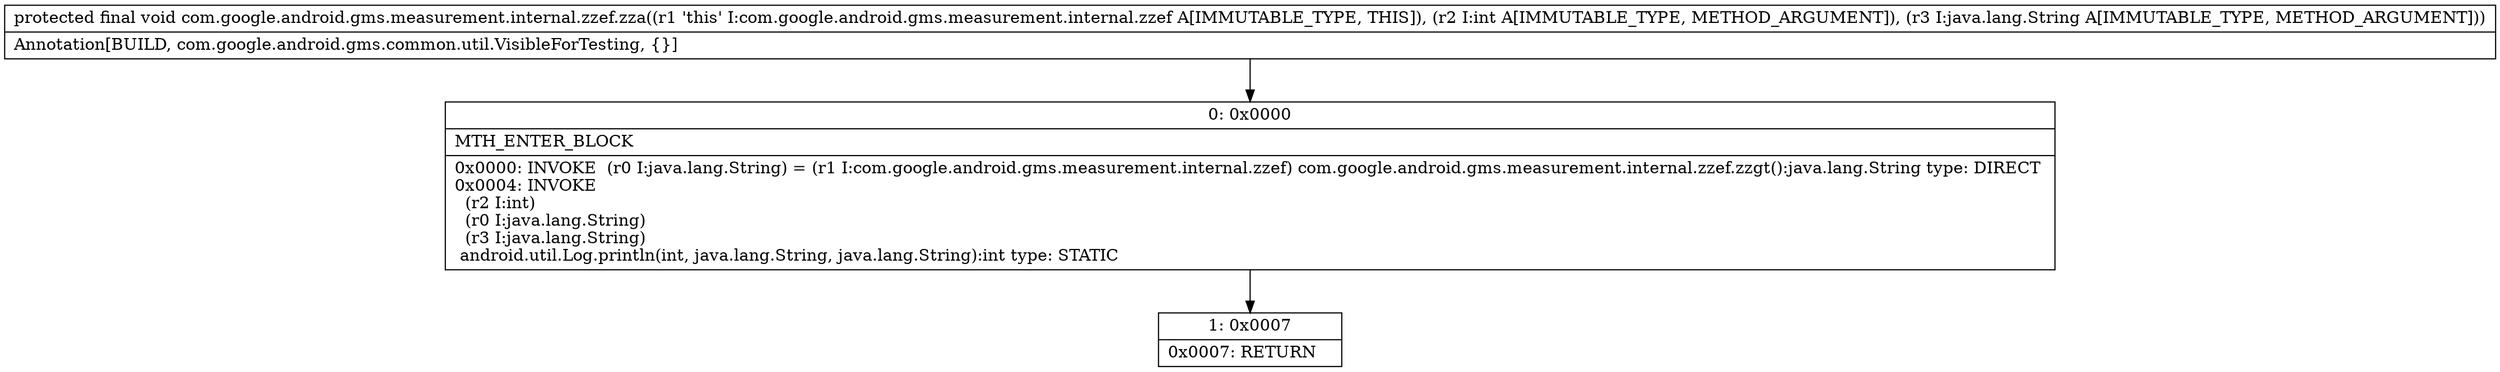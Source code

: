 digraph "CFG forcom.google.android.gms.measurement.internal.zzef.zza(ILjava\/lang\/String;)V" {
Node_0 [shape=record,label="{0\:\ 0x0000|MTH_ENTER_BLOCK\l|0x0000: INVOKE  (r0 I:java.lang.String) = (r1 I:com.google.android.gms.measurement.internal.zzef) com.google.android.gms.measurement.internal.zzef.zzgt():java.lang.String type: DIRECT \l0x0004: INVOKE  \l  (r2 I:int)\l  (r0 I:java.lang.String)\l  (r3 I:java.lang.String)\l android.util.Log.println(int, java.lang.String, java.lang.String):int type: STATIC \l}"];
Node_1 [shape=record,label="{1\:\ 0x0007|0x0007: RETURN   \l}"];
MethodNode[shape=record,label="{protected final void com.google.android.gms.measurement.internal.zzef.zza((r1 'this' I:com.google.android.gms.measurement.internal.zzef A[IMMUTABLE_TYPE, THIS]), (r2 I:int A[IMMUTABLE_TYPE, METHOD_ARGUMENT]), (r3 I:java.lang.String A[IMMUTABLE_TYPE, METHOD_ARGUMENT]))  | Annotation[BUILD, com.google.android.gms.common.util.VisibleForTesting, \{\}]\l}"];
MethodNode -> Node_0;
Node_0 -> Node_1;
}

